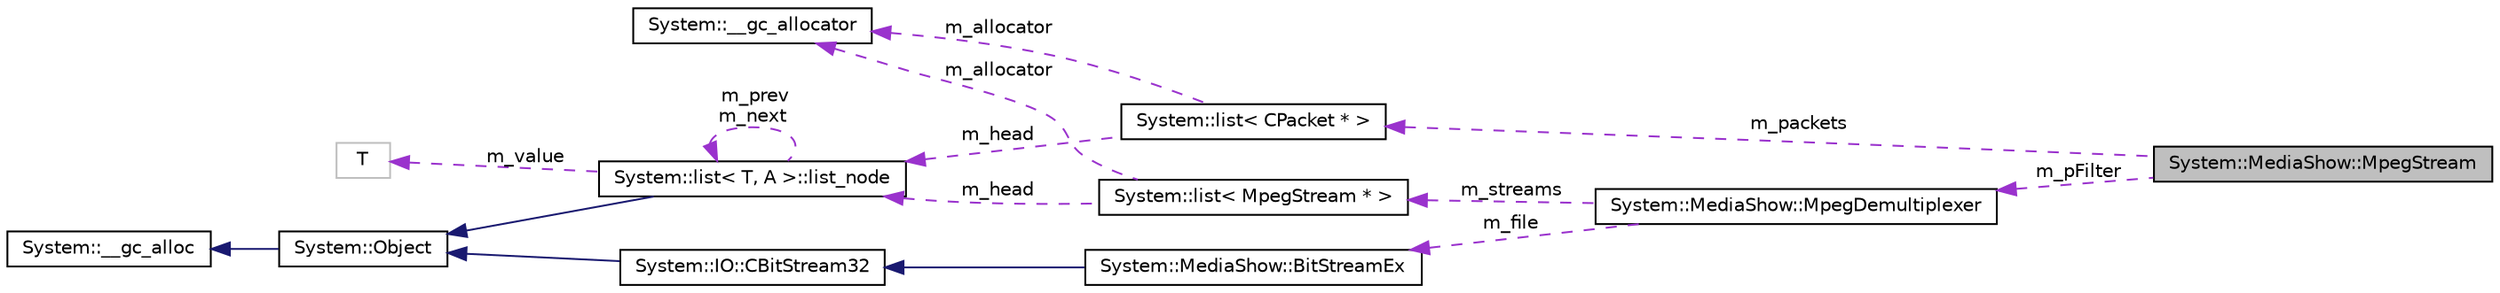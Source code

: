 digraph G
{
  edge [fontname="Helvetica",fontsize="10",labelfontname="Helvetica",labelfontsize="10"];
  node [fontname="Helvetica",fontsize="10",shape=record];
  rankdir="LR";
  Node1 [label="System::MediaShow::MpegStream",height=0.2,width=0.4,color="black", fillcolor="grey75", style="filled" fontcolor="black"];
  Node2 -> Node1 [dir="back",color="darkorchid3",fontsize="10",style="dashed",label=" m_pFilter" ,fontname="Helvetica"];
  Node2 [label="System::MediaShow::MpegDemultiplexer",height=0.2,width=0.4,color="black", fillcolor="white", style="filled",URL="$class_system_1_1_media_show_1_1_mpeg_demultiplexer.html"];
  Node3 -> Node2 [dir="back",color="darkorchid3",fontsize="10",style="dashed",label=" m_file" ,fontname="Helvetica"];
  Node3 [label="System::MediaShow::BitStreamEx",height=0.2,width=0.4,color="black", fillcolor="white", style="filled",URL="$class_system_1_1_media_show_1_1_bit_stream_ex.html"];
  Node4 -> Node3 [dir="back",color="midnightblue",fontsize="10",style="solid",fontname="Helvetica"];
  Node4 [label="System::IO::CBitStream32",height=0.2,width=0.4,color="black", fillcolor="white", style="filled",URL="$class_system_1_1_i_o_1_1_c_bit_stream32.html"];
  Node5 -> Node4 [dir="back",color="midnightblue",fontsize="10",style="solid",fontname="Helvetica"];
  Node5 [label="System::Object",height=0.2,width=0.4,color="black", fillcolor="white", style="filled",URL="$class_system_1_1_object.html"];
  Node6 -> Node5 [dir="back",color="midnightblue",fontsize="10",style="solid",fontname="Helvetica"];
  Node6 [label="System::__gc_alloc",height=0.2,width=0.4,color="black", fillcolor="white", style="filled",URL="$class_system_1_1____gc__alloc.html"];
  Node7 -> Node2 [dir="back",color="darkorchid3",fontsize="10",style="dashed",label=" m_streams" ,fontname="Helvetica"];
  Node7 [label="System::list\< MpegStream * \>",height=0.2,width=0.4,color="black", fillcolor="white", style="filled",URL="$class_system_1_1list.html"];
  Node8 -> Node7 [dir="back",color="darkorchid3",fontsize="10",style="dashed",label=" m_allocator" ,fontname="Helvetica"];
  Node8 [label="System::__gc_allocator",height=0.2,width=0.4,color="black", fillcolor="white", style="filled",URL="$class_system_1_1____gc__allocator.html"];
  Node9 -> Node7 [dir="back",color="darkorchid3",fontsize="10",style="dashed",label=" m_head" ,fontname="Helvetica"];
  Node9 [label="System::list\< T, A \>::list_node",height=0.2,width=0.4,color="black", fillcolor="white", style="filled",URL="$class_system_1_1list_1_1list__node.html"];
  Node5 -> Node9 [dir="back",color="midnightblue",fontsize="10",style="solid",fontname="Helvetica"];
  Node9 -> Node9 [dir="back",color="darkorchid3",fontsize="10",style="dashed",label=" m_prev\nm_next" ,fontname="Helvetica"];
  Node10 -> Node9 [dir="back",color="darkorchid3",fontsize="10",style="dashed",label=" m_value" ,fontname="Helvetica"];
  Node10 [label="T",height=0.2,width=0.4,color="grey75", fillcolor="white", style="filled"];
  Node11 -> Node1 [dir="back",color="darkorchid3",fontsize="10",style="dashed",label=" m_packets" ,fontname="Helvetica"];
  Node11 [label="System::list\< CPacket * \>",height=0.2,width=0.4,color="black", fillcolor="white", style="filled",URL="$class_system_1_1list.html"];
  Node8 -> Node11 [dir="back",color="darkorchid3",fontsize="10",style="dashed",label=" m_allocator" ,fontname="Helvetica"];
  Node9 -> Node11 [dir="back",color="darkorchid3",fontsize="10",style="dashed",label=" m_head" ,fontname="Helvetica"];
}
